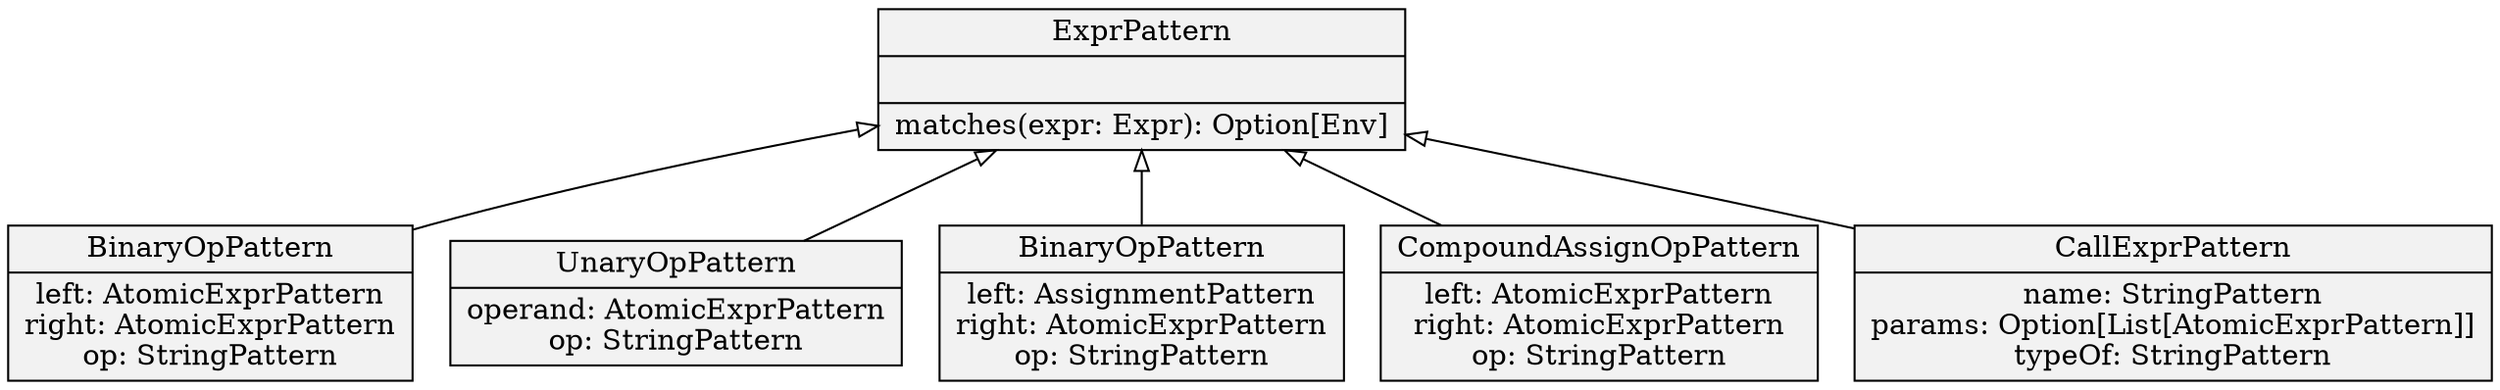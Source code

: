 digraph hierarchy {
	node[shape=record,style=filled,fillcolor=gray95]
	edge[dir=back, arrowtail=empty]

    // nodes
	0 [label="{ExprPattern||matches(expr: Expr): Option[Env]}"]	
	1 [label="{BinaryOpPattern|left: AtomicExprPattern\nright: AtomicExprPattern\nop: StringPattern}"]
	2[label="{UnaryOpPattern|operand: AtomicExprPattern\nop: StringPattern}"]
	3 [label="{BinaryOpPattern|left: AssignmentPattern\nright: AtomicExprPattern\nop: StringPattern}"]
	4 [label="{CompoundAssignOpPattern|left: AtomicExprPattern\nright: AtomicExprPattern\nop: StringPattern}"]
	5 [label="{CallExprPattern|name: StringPattern\nparams: Option[List[AtomicExprPattern]]\ntypeOf: StringPattern}"]
	
    // links    
	0 -> 1
	0 -> 2
	0 -> 3
	0 -> 4
	0 -> 5
}